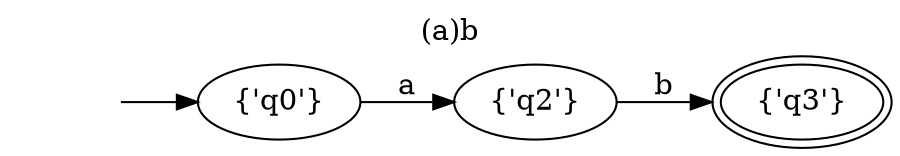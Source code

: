 digraph G {
	rankdir=LR
	labelloc="t";
	label="(a)b"
	" " [shape=plaintext]	"{'q0'}"  
	"{'q2'}"  
	"{'q3'}" [peripheries=2] 
	" " -> "{'q0'}" 
	"{'q0'}" -> "{'q2'}" [label="a"]
	"{'q2'}" -> "{'q3'}" [label="b"]
}